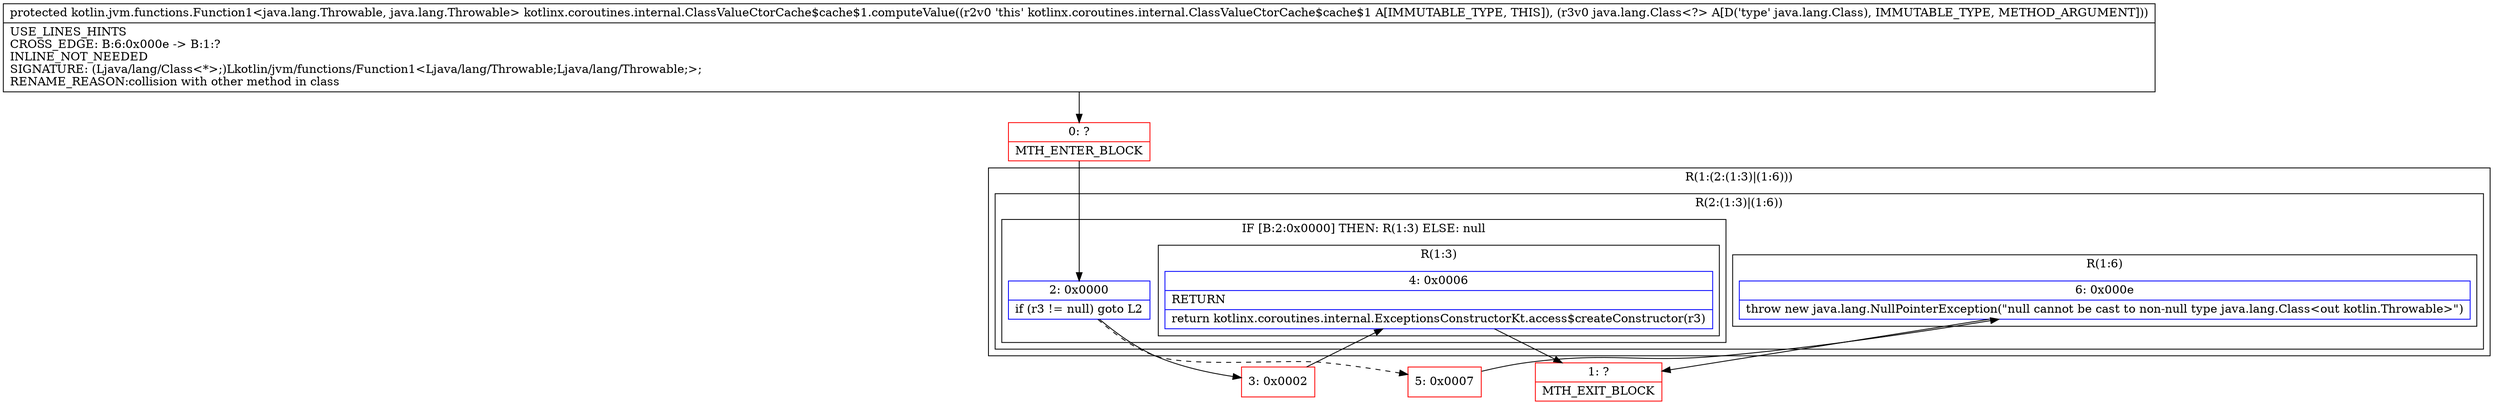 digraph "CFG forkotlinx.coroutines.internal.ClassValueCtorCache$cache$1.computeValue(Ljava\/lang\/Class;)Lkotlin\/jvm\/functions\/Function1;" {
subgraph cluster_Region_1543566398 {
label = "R(1:(2:(1:3)|(1:6)))";
node [shape=record,color=blue];
subgraph cluster_Region_1696774997 {
label = "R(2:(1:3)|(1:6))";
node [shape=record,color=blue];
subgraph cluster_IfRegion_170098254 {
label = "IF [B:2:0x0000] THEN: R(1:3) ELSE: null";
node [shape=record,color=blue];
Node_2 [shape=record,label="{2\:\ 0x0000|if (r3 != null) goto L2\l}"];
subgraph cluster_Region_1038209108 {
label = "R(1:3)";
node [shape=record,color=blue];
Node_4 [shape=record,label="{4\:\ 0x0006|RETURN\l|return kotlinx.coroutines.internal.ExceptionsConstructorKt.access$createConstructor(r3)\l}"];
}
}
subgraph cluster_Region_1713074898 {
label = "R(1:6)";
node [shape=record,color=blue];
Node_6 [shape=record,label="{6\:\ 0x000e|throw new java.lang.NullPointerException(\"null cannot be cast to non\-null type java.lang.Class\<out kotlin.Throwable\>\")\l}"];
}
}
}
Node_0 [shape=record,color=red,label="{0\:\ ?|MTH_ENTER_BLOCK\l}"];
Node_3 [shape=record,color=red,label="{3\:\ 0x0002}"];
Node_1 [shape=record,color=red,label="{1\:\ ?|MTH_EXIT_BLOCK\l}"];
Node_5 [shape=record,color=red,label="{5\:\ 0x0007}"];
MethodNode[shape=record,label="{protected kotlin.jvm.functions.Function1\<java.lang.Throwable, java.lang.Throwable\> kotlinx.coroutines.internal.ClassValueCtorCache$cache$1.computeValue((r2v0 'this' kotlinx.coroutines.internal.ClassValueCtorCache$cache$1 A[IMMUTABLE_TYPE, THIS]), (r3v0 java.lang.Class\<?\> A[D('type' java.lang.Class), IMMUTABLE_TYPE, METHOD_ARGUMENT]))  | USE_LINES_HINTS\lCROSS_EDGE: B:6:0x000e \-\> B:1:?\lINLINE_NOT_NEEDED\lSIGNATURE: (Ljava\/lang\/Class\<*\>;)Lkotlin\/jvm\/functions\/Function1\<Ljava\/lang\/Throwable;Ljava\/lang\/Throwable;\>;\lRENAME_REASON:collision with other method in class\l}"];
MethodNode -> Node_0;Node_2 -> Node_3;
Node_2 -> Node_5[style=dashed];
Node_4 -> Node_1;
Node_6 -> Node_1;
Node_0 -> Node_2;
Node_3 -> Node_4;
Node_5 -> Node_6;
}

